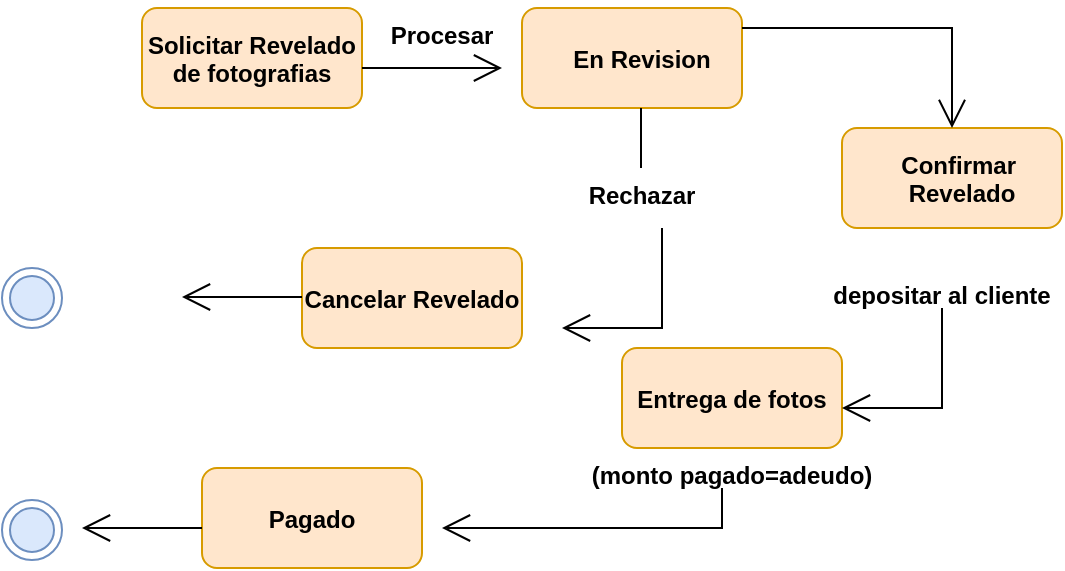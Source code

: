 <mxfile version="20.0.1" type="device"><diagram id="6I1-62eH5jwEmq4QsAtq" name="Page-1"><mxGraphModel dx="533" dy="421" grid="1" gridSize="10" guides="1" tooltips="1" connect="1" arrows="1" fold="1" page="1" pageScale="1" pageWidth="827" pageHeight="1169" math="0" shadow="0"><root><mxCell id="0"/><mxCell id="1" parent="0"/><mxCell id="jp_xYPE8pYet4Snq-b_W-2" value="" style="rounded=1;whiteSpace=wrap;html=1;fillColor=#ffe6cc;strokeColor=#d79b00;" vertex="1" parent="1"><mxGeometry x="170" y="80" width="110" height="50" as="geometry"/></mxCell><mxCell id="jp_xYPE8pYet4Snq-b_W-3" value="" style="rounded=1;whiteSpace=wrap;html=1;fillColor=#ffe6cc;strokeColor=#d79b00;" vertex="1" parent="1"><mxGeometry x="360" y="80" width="110" height="50" as="geometry"/></mxCell><mxCell id="jp_xYPE8pYet4Snq-b_W-4" value="" style="rounded=1;whiteSpace=wrap;html=1;fillColor=#ffe6cc;strokeColor=#d79b00;" vertex="1" parent="1"><mxGeometry x="520" y="140" width="110" height="50" as="geometry"/></mxCell><mxCell id="jp_xYPE8pYet4Snq-b_W-5" value="" style="rounded=1;whiteSpace=wrap;html=1;fillColor=#ffe6cc;strokeColor=#d79b00;" vertex="1" parent="1"><mxGeometry x="250" y="200" width="110" height="50" as="geometry"/></mxCell><mxCell id="jp_xYPE8pYet4Snq-b_W-6" value="" style="rounded=1;whiteSpace=wrap;html=1;fillColor=#ffe6cc;strokeColor=#d79b00;" vertex="1" parent="1"><mxGeometry x="410" y="250" width="110" height="50" as="geometry"/></mxCell><mxCell id="jp_xYPE8pYet4Snq-b_W-7" value="" style="rounded=1;whiteSpace=wrap;html=1;fillColor=#ffe6cc;strokeColor=#d79b00;" vertex="1" parent="1"><mxGeometry x="200" y="310" width="110" height="50" as="geometry"/></mxCell><mxCell id="jp_xYPE8pYet4Snq-b_W-8" value="Solicitar Revelado&#10;de fotografias" style="text;align=center;fontStyle=1;verticalAlign=middle;spacingLeft=3;spacingRight=3;strokeColor=none;rotatable=0;points=[[0,0.5],[1,0.5]];portConstraint=eastwest;" vertex="1" parent="1"><mxGeometry x="185" y="92" width="80" height="26" as="geometry"/></mxCell><mxCell id="jp_xYPE8pYet4Snq-b_W-9" value="En Revision" style="text;align=center;fontStyle=1;verticalAlign=middle;spacingLeft=3;spacingRight=3;rotatable=0;points=[[0,0.5],[1,0.5]];portConstraint=eastwest;" vertex="1" parent="1"><mxGeometry x="380" y="92" width="80" height="26" as="geometry"/></mxCell><mxCell id="jp_xYPE8pYet4Snq-b_W-10" value="Cancelar Revelado" style="text;align=center;fontStyle=1;verticalAlign=middle;spacingLeft=3;spacingRight=3;strokeColor=none;rotatable=0;points=[[0,0.5],[1,0.5]];portConstraint=eastwest;" vertex="1" parent="1"><mxGeometry x="265" y="212" width="80" height="26" as="geometry"/></mxCell><mxCell id="jp_xYPE8pYet4Snq-b_W-11" value="Confirmar &#10;Revelado" style="text;align=center;fontStyle=1;verticalAlign=middle;spacingLeft=3;spacingRight=3;rotatable=0;points=[[0,0.5],[1,0.5]];portConstraint=eastwest;" vertex="1" parent="1"><mxGeometry x="540" y="152" width="80" height="26" as="geometry"/></mxCell><mxCell id="jp_xYPE8pYet4Snq-b_W-12" value="Entrega de fotos" style="text;align=center;fontStyle=1;verticalAlign=middle;spacingLeft=3;spacingRight=3;strokeColor=none;rotatable=0;points=[[0,0.5],[1,0.5]];portConstraint=eastwest;" vertex="1" parent="1"><mxGeometry x="425" y="262" width="80" height="26" as="geometry"/></mxCell><mxCell id="jp_xYPE8pYet4Snq-b_W-13" value="Pagado" style="text;align=center;fontStyle=1;verticalAlign=middle;spacingLeft=3;spacingRight=3;strokeColor=none;rotatable=0;points=[[0,0.5],[1,0.5]];portConstraint=eastwest;" vertex="1" parent="1"><mxGeometry x="215" y="322" width="80" height="26" as="geometry"/></mxCell><mxCell id="jp_xYPE8pYet4Snq-b_W-14" value="" style="endArrow=open;endFill=1;endSize=12;html=1;rounded=0;" edge="1" parent="1"><mxGeometry width="160" relative="1" as="geometry"><mxPoint x="280" y="110" as="sourcePoint"/><mxPoint x="350" y="110" as="targetPoint"/></mxGeometry></mxCell><mxCell id="jp_xYPE8pYet4Snq-b_W-15" value="Procesar" style="text;align=center;fontStyle=1;verticalAlign=middle;spacingLeft=3;spacingRight=3;strokeColor=none;rotatable=0;points=[[0,0.5],[1,0.5]];portConstraint=eastwest;" vertex="1" parent="1"><mxGeometry x="280" y="80" width="80" height="26" as="geometry"/></mxCell><mxCell id="jp_xYPE8pYet4Snq-b_W-16" value="" style="endArrow=open;endFill=1;endSize=12;html=1;rounded=0;entryX=0.5;entryY=0;entryDx=0;entryDy=0;" edge="1" parent="1" target="jp_xYPE8pYet4Snq-b_W-4"><mxGeometry width="160" relative="1" as="geometry"><mxPoint x="490" y="90" as="sourcePoint"/><mxPoint x="650" y="90" as="targetPoint"/><Array as="points"><mxPoint x="470" y="90"/><mxPoint x="575" y="90"/></Array></mxGeometry></mxCell><mxCell id="jp_xYPE8pYet4Snq-b_W-17" value="" style="endArrow=open;endFill=1;endSize=12;html=1;rounded=0;" edge="1" parent="1"><mxGeometry width="160" relative="1" as="geometry"><mxPoint x="460" y="330" as="sourcePoint"/><mxPoint x="320" y="340" as="targetPoint"/><Array as="points"><mxPoint x="460" y="330"/><mxPoint x="460" y="320"/><mxPoint x="460" y="340"/></Array></mxGeometry></mxCell><mxCell id="jp_xYPE8pYet4Snq-b_W-18" value="Rechazar" style="text;align=center;fontStyle=1;verticalAlign=middle;spacingLeft=3;spacingRight=3;strokeColor=none;rotatable=0;points=[[0,0.5],[1,0.5]];portConstraint=eastwest;" vertex="1" parent="1"><mxGeometry x="380" y="160" width="80" height="26" as="geometry"/></mxCell><mxCell id="jp_xYPE8pYet4Snq-b_W-19" value="" style="endArrow=none;html=1;rounded=0;" edge="1" parent="1"><mxGeometry width="50" height="50" relative="1" as="geometry"><mxPoint x="419.5" y="160" as="sourcePoint"/><mxPoint x="419.5" y="130" as="targetPoint"/></mxGeometry></mxCell><mxCell id="jp_xYPE8pYet4Snq-b_W-20" value="" style="endArrow=open;endFill=1;endSize=12;html=1;rounded=0;" edge="1" parent="1"><mxGeometry width="160" relative="1" as="geometry"><mxPoint x="570" y="240" as="sourcePoint"/><mxPoint x="520" y="280" as="targetPoint"/><Array as="points"><mxPoint x="570" y="240"/><mxPoint x="570" y="230"/><mxPoint x="570" y="280"/></Array></mxGeometry></mxCell><mxCell id="jp_xYPE8pYet4Snq-b_W-21" value="depositar al cliente" style="text;align=center;fontStyle=1;verticalAlign=middle;spacingLeft=3;spacingRight=3;strokeColor=none;rotatable=0;points=[[0,0.5],[1,0.5]];portConstraint=eastwest;" vertex="1" parent="1"><mxGeometry x="530" y="210" width="80" height="26" as="geometry"/></mxCell><mxCell id="jp_xYPE8pYet4Snq-b_W-22" value="" style="endArrow=open;endFill=1;endSize=12;html=1;rounded=0;" edge="1" parent="1"><mxGeometry width="160" relative="1" as="geometry"><mxPoint x="430" y="200" as="sourcePoint"/><mxPoint x="380" y="240" as="targetPoint"/><Array as="points"><mxPoint x="430" y="200"/><mxPoint x="430" y="190"/><mxPoint x="430" y="240"/></Array></mxGeometry></mxCell><mxCell id="jp_xYPE8pYet4Snq-b_W-23" value="(monto pagado=adeudo)" style="text;align=center;fontStyle=1;verticalAlign=middle;spacingLeft=3;spacingRight=3;strokeColor=none;rotatable=0;points=[[0,0.5],[1,0.5]];portConstraint=eastwest;" vertex="1" parent="1"><mxGeometry x="425" y="300" width="80" height="26" as="geometry"/></mxCell><mxCell id="jp_xYPE8pYet4Snq-b_W-24" value="" style="endArrow=open;endFill=1;endSize=12;html=1;rounded=0;" edge="1" parent="1"><mxGeometry width="160" relative="1" as="geometry"><mxPoint x="250" y="224.5" as="sourcePoint"/><mxPoint x="190" y="224.5" as="targetPoint"/></mxGeometry></mxCell><mxCell id="jp_xYPE8pYet4Snq-b_W-25" value="" style="endArrow=open;endFill=1;endSize=12;html=1;rounded=0;" edge="1" parent="1"><mxGeometry width="160" relative="1" as="geometry"><mxPoint x="200" y="340" as="sourcePoint"/><mxPoint x="140" y="340" as="targetPoint"/></mxGeometry></mxCell><mxCell id="jp_xYPE8pYet4Snq-b_W-26" value="" style="ellipse;html=1;shape=endState;fillColor=#dae8fc;strokeColor=#6c8ebf;" vertex="1" parent="1"><mxGeometry x="100" y="326" width="30" height="30" as="geometry"/></mxCell><mxCell id="jp_xYPE8pYet4Snq-b_W-27" value="" style="ellipse;html=1;shape=endState;fillColor=#dae8fc;strokeColor=#6c8ebf;" vertex="1" parent="1"><mxGeometry x="100" y="210" width="30" height="30" as="geometry"/></mxCell></root></mxGraphModel></diagram></mxfile>